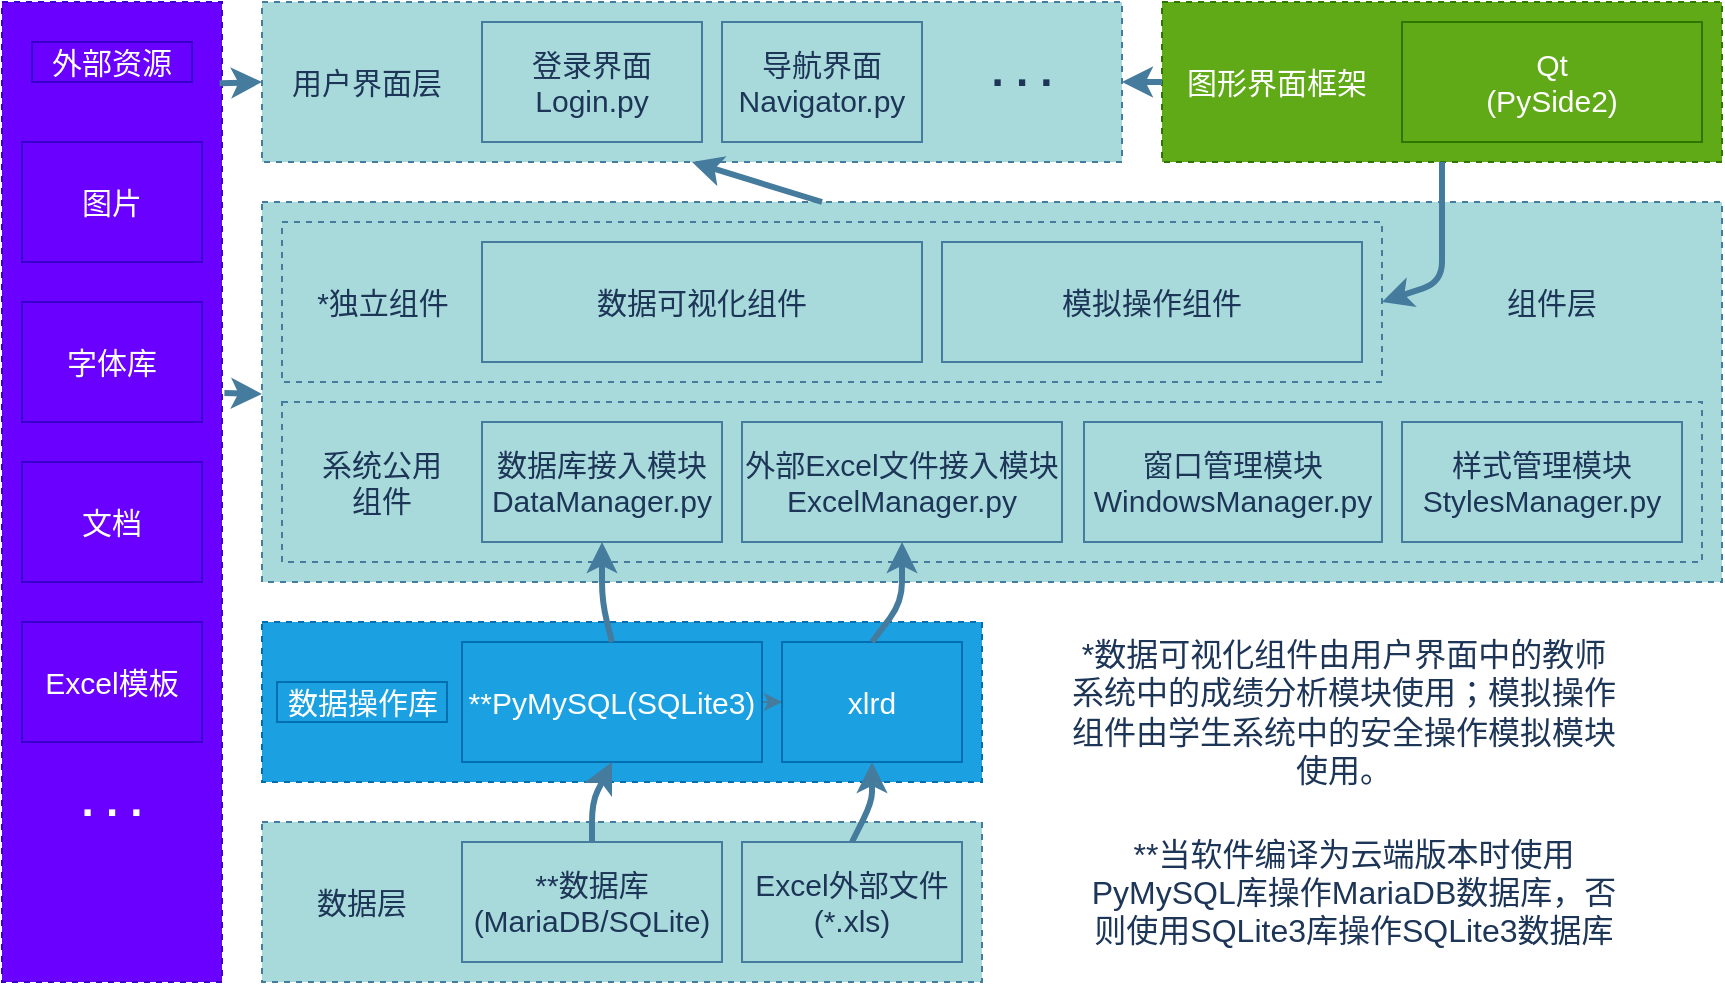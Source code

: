 <mxfile scale="2" border="0">
    <diagram id="xNXDlJ9wUZGHlSxagen_" name="Page-1">
        <mxGraphModel dx="1240" dy="5410" grid="1" gridSize="10" guides="1" tooltips="1" connect="1" arrows="1" fold="1" page="1" pageScale="1" pageWidth="3300" pageHeight="4681" background="#FFFFFF" math="0" shadow="0">
            <root>
                <mxCell id="0"/>
                <mxCell id="1" parent="0"/>
                <mxCell id="6" value="" style="rounded=0;whiteSpace=wrap;html=1;fontSize=15;dashed=1;fillColor=#A8DADC;strokeColor=#457B9D;fontColor=#1D3557;" vertex="1" parent="1">
                    <mxGeometry x="290" y="400" width="360" height="80" as="geometry"/>
                </mxCell>
                <mxCell id="3" value="&lt;font style=&quot;font-size: 15px&quot;&gt;**数据库(MariaDB/SQLite)&lt;/font&gt;" style="rounded=0;whiteSpace=wrap;html=1;fillColor=#A8DADC;strokeColor=#457B9D;fontColor=#1D3557;" vertex="1" parent="1">
                    <mxGeometry x="390" y="410" width="130" height="60" as="geometry"/>
                </mxCell>
                <mxCell id="4" value="Excel外部文件(*.xls)" style="rounded=0;whiteSpace=wrap;html=1;fontSize=15;fillColor=#A8DADC;strokeColor=#457B9D;fontColor=#1D3557;" vertex="1" parent="1">
                    <mxGeometry x="530" y="410" width="110" height="60" as="geometry"/>
                </mxCell>
                <mxCell id="7" value="数据层" style="text;html=1;strokeColor=none;fillColor=none;align=center;verticalAlign=middle;whiteSpace=wrap;rounded=0;dashed=1;fontSize=15;fontColor=#1D3557;" vertex="1" parent="1">
                    <mxGeometry x="300" y="430" width="80" height="20" as="geometry"/>
                </mxCell>
                <mxCell id="35" value="" style="rounded=0;whiteSpace=wrap;html=1;sketch=0;strokeColor=#006EAF;fillColor=#1ba1e2;fontSize=15;dashed=1;fontColor=#ffffff;" vertex="1" parent="1">
                    <mxGeometry x="290" y="300" width="360" height="80" as="geometry"/>
                </mxCell>
                <mxCell id="71" value="" style="edgeStyle=orthogonalEdgeStyle;curved=0;rounded=1;sketch=0;orthogonalLoop=1;jettySize=auto;html=1;strokeColor=#457B9D;fillColor=#A8DADC;fontSize=15;fontColor=#1D3557;" edge="1" parent="1" source="36" target="37">
                    <mxGeometry relative="1" as="geometry"/>
                </mxCell>
                <mxCell id="36" value="**PyMySQL(SQLite3)" style="rounded=0;whiteSpace=wrap;html=1;sketch=0;fontSize=15;fillColor=#1ba1e2;strokeColor=#006EAF;fontColor=#ffffff;" vertex="1" parent="1">
                    <mxGeometry x="390" y="310" width="150" height="60" as="geometry"/>
                </mxCell>
                <mxCell id="37" value="xlrd" style="rounded=0;whiteSpace=wrap;html=1;sketch=0;fontSize=15;fillColor=#1ba1e2;strokeColor=#006EAF;fontColor=#ffffff;" vertex="1" parent="1">
                    <mxGeometry x="550" y="310" width="90" height="60" as="geometry"/>
                </mxCell>
                <mxCell id="38" value="&lt;span style=&quot;font-size: 15px&quot;&gt;数据操作库&lt;/span&gt;" style="text;html=1;strokeColor=#006EAF;fillColor=#1ba1e2;align=center;verticalAlign=middle;whiteSpace=wrap;rounded=0;sketch=0;fontColor=#ffffff;" vertex="1" parent="1">
                    <mxGeometry x="297.5" y="330" width="85" height="20" as="geometry"/>
                </mxCell>
                <mxCell id="40" value="" style="endArrow=classic;html=1;strokeColor=#457B9D;fillColor=#A8DADC;fontColor=#1D3557;exitX=0.5;exitY=0;exitDx=0;exitDy=0;entryX=0.5;entryY=1;entryDx=0;entryDy=0;strokeWidth=3;" edge="1" parent="1" source="3" target="36">
                    <mxGeometry width="50" height="50" relative="1" as="geometry">
                        <mxPoint x="700" y="360" as="sourcePoint"/>
                        <mxPoint x="750" y="310" as="targetPoint"/>
                        <Array as="points">
                            <mxPoint x="455" y="390"/>
                        </Array>
                    </mxGeometry>
                </mxCell>
                <mxCell id="41" value="" style="endArrow=classic;html=1;strokeColor=#457B9D;fillColor=#A8DADC;fontColor=#1D3557;exitX=0.5;exitY=0;exitDx=0;exitDy=0;entryX=0.5;entryY=1;entryDx=0;entryDy=0;strokeWidth=3;" edge="1" parent="1" source="4" target="37">
                    <mxGeometry width="50" height="50" relative="1" as="geometry">
                        <mxPoint x="700" y="360" as="sourcePoint"/>
                        <mxPoint x="750" y="310" as="targetPoint"/>
                        <Array as="points">
                            <mxPoint x="595" y="390"/>
                        </Array>
                    </mxGeometry>
                </mxCell>
                <mxCell id="47" value="&lt;font style=&quot;font-size: 16px;&quot;&gt;**当软件编译为云端版本时使用PyMySQL库操作MariaDB数据库，否则使用SQLite3库操作SQLite3数据库&lt;/font&gt;" style="text;html=1;strokeColor=none;fillColor=none;align=center;verticalAlign=middle;whiteSpace=wrap;rounded=0;sketch=0;fontColor=#1D3557;fontSize=16;" vertex="1" parent="1">
                    <mxGeometry x="701" y="395" width="270" height="80" as="geometry"/>
                </mxCell>
                <mxCell id="48" value="" style="rounded=0;whiteSpace=wrap;html=1;sketch=0;strokeColor=#3700CC;fillColor=#6a00ff;fontColor=#ffffff;dashed=1;" vertex="1" parent="1">
                    <mxGeometry x="160" y="-10" width="110" height="490" as="geometry"/>
                </mxCell>
                <mxCell id="49" value="外部资源" style="text;html=1;strokeColor=#3700CC;fillColor=#6a00ff;align=center;verticalAlign=middle;whiteSpace=wrap;rounded=0;sketch=0;fontColor=#ffffff;fontSize=15;" vertex="1" parent="1">
                    <mxGeometry x="175" y="10" width="80" height="20" as="geometry"/>
                </mxCell>
                <mxCell id="50" value="图片" style="rounded=0;whiteSpace=wrap;html=1;sketch=0;strokeColor=#3700CC;fillColor=#6a00ff;fontSize=15;fontColor=#ffffff;" vertex="1" parent="1">
                    <mxGeometry x="170" y="60" width="90" height="60" as="geometry"/>
                </mxCell>
                <mxCell id="51" value="字体库" style="rounded=0;whiteSpace=wrap;html=1;sketch=0;strokeColor=#3700CC;fillColor=#6a00ff;fontSize=15;fontColor=#ffffff;" vertex="1" parent="1">
                    <mxGeometry x="170" y="140" width="90" height="60" as="geometry"/>
                </mxCell>
                <mxCell id="52" value="文档" style="rounded=0;whiteSpace=wrap;html=1;sketch=0;strokeColor=#3700CC;fillColor=#6a00ff;fontSize=15;fontColor=#ffffff;" vertex="1" parent="1">
                    <mxGeometry x="170" y="220" width="90" height="60" as="geometry"/>
                </mxCell>
                <mxCell id="53" value="Excel模板" style="rounded=0;whiteSpace=wrap;html=1;sketch=0;strokeColor=#3700CC;fillColor=#6a00ff;fontSize=15;fontColor=#ffffff;" vertex="1" parent="1">
                    <mxGeometry x="170" y="300" width="90" height="60" as="geometry"/>
                </mxCell>
                <mxCell id="55" value="&lt;b&gt;&lt;font style=&quot;font-size: 22px&quot;&gt;. . .&lt;/font&gt;&lt;/b&gt;" style="text;html=1;fillColor=#6a00ff;align=center;verticalAlign=middle;whiteSpace=wrap;rounded=0;sketch=0;fontSize=15;fontColor=#ffffff;" vertex="1" parent="1">
                    <mxGeometry x="190" y="380" width="50" height="20" as="geometry"/>
                </mxCell>
                <mxCell id="66" value="*数据可视化组件由用户界面中的教师系统中的成绩分析模块使用；模拟操作组件由学生系统中的安全操作模拟模块使用。" style="text;html=1;strokeColor=none;fillColor=none;align=center;verticalAlign=middle;whiteSpace=wrap;rounded=0;dashed=1;sketch=0;fontSize=16;fontColor=#1D3557;" vertex="1" parent="1">
                    <mxGeometry x="691" y="305" width="280" height="80" as="geometry"/>
                </mxCell>
                <mxCell id="67" value="" style="group" vertex="1" connectable="0" parent="1">
                    <mxGeometry x="290" y="-10" width="560" height="80" as="geometry"/>
                </mxCell>
                <mxCell id="18" value="" style="rounded=0;whiteSpace=wrap;html=1;fontSize=15;dashed=1;align=left;labelPosition=center;verticalLabelPosition=middle;verticalAlign=middle;fillColor=#A8DADC;strokeColor=#457B9D;fontColor=#1D3557;" vertex="1" parent="67">
                    <mxGeometry width="430" height="80" as="geometry"/>
                </mxCell>
                <mxCell id="19" value="用户界面层" style="text;html=1;strokeColor=none;fillColor=none;align=center;verticalAlign=middle;whiteSpace=wrap;rounded=0;dashed=1;fontSize=15;fontColor=#1D3557;" vertex="1" parent="67">
                    <mxGeometry x="5" y="25" width="95" height="30" as="geometry"/>
                </mxCell>
                <mxCell id="24" value="&lt;font style=&quot;font-size: 15px&quot;&gt;登录界面Login.py&lt;/font&gt;" style="rounded=0;whiteSpace=wrap;html=1;sketch=0;strokeColor=#457B9D;fillColor=#A8DADC;fontColor=#1D3557;" vertex="1" parent="67">
                    <mxGeometry x="110" y="10" width="110" height="60" as="geometry"/>
                </mxCell>
                <mxCell id="25" value="&lt;font style=&quot;font-size: 15px&quot;&gt;导航界面Navigator.py&lt;/font&gt;" style="rounded=0;whiteSpace=wrap;html=1;sketch=0;strokeColor=#457B9D;fillColor=#A8DADC;fontColor=#1D3557;" vertex="1" parent="67">
                    <mxGeometry x="230" y="10" width="100" height="60" as="geometry"/>
                </mxCell>
                <mxCell id="29" value="&lt;b&gt;&lt;font style=&quot;font-size: 22px&quot;&gt;. . .&lt;/font&gt;&lt;/b&gt;" style="text;html=1;strokeColor=none;fillColor=none;align=center;verticalAlign=middle;whiteSpace=wrap;rounded=0;sketch=0;fontSize=15;fontColor=#1D3557;" vertex="1" parent="67">
                    <mxGeometry x="340" y="25" width="80" height="20" as="geometry"/>
                </mxCell>
                <mxCell id="77" value="" style="group" vertex="1" connectable="0" parent="1">
                    <mxGeometry x="290" y="90" width="730" height="190" as="geometry"/>
                </mxCell>
                <mxCell id="73" value="" style="rounded=0;whiteSpace=wrap;html=1;dashed=1;sketch=0;strokeColor=#457B9D;fillColor=#A8DADC;fontSize=15;fontColor=#1D3557;" vertex="1" parent="77">
                    <mxGeometry width="730" height="190" as="geometry"/>
                </mxCell>
                <mxCell id="76" value="组件层" style="text;html=1;strokeColor=none;fillColor=none;align=center;verticalAlign=middle;whiteSpace=wrap;rounded=0;dashed=1;sketch=0;fontSize=15;fontColor=#1D3557;" vertex="1" parent="77">
                    <mxGeometry x="610" y="40" width="70" height="20" as="geometry"/>
                </mxCell>
                <mxCell id="15" value="" style="rounded=0;whiteSpace=wrap;html=1;fontSize=15;dashed=1;fillColor=#A8DADC;strokeColor=#457B9D;fontColor=#1D3557;" vertex="1" parent="77">
                    <mxGeometry x="10" y="100" width="710" height="80" as="geometry"/>
                </mxCell>
                <mxCell id="8" value="数据库接入模块DataManager.py" style="rounded=0;whiteSpace=wrap;html=1;fontSize=15;fillColor=#A8DADC;strokeColor=#457B9D;fontColor=#1D3557;" vertex="1" parent="77">
                    <mxGeometry x="110" y="110" width="120" height="60" as="geometry"/>
                </mxCell>
                <mxCell id="9" value="外部Excel文件接入模块ExcelManager.py" style="rounded=0;whiteSpace=wrap;html=1;fontSize=15;fillColor=#A8DADC;strokeColor=#457B9D;fontColor=#1D3557;" vertex="1" parent="77">
                    <mxGeometry x="240" y="110" width="160" height="60" as="geometry"/>
                </mxCell>
                <mxCell id="12" value="样式管理模块&lt;br&gt;StylesManager.py" style="rounded=0;whiteSpace=wrap;html=1;fontSize=15;fillColor=#A8DADC;strokeColor=#457B9D;fontColor=#1D3557;" vertex="1" parent="77">
                    <mxGeometry x="570" y="110" width="140" height="60" as="geometry"/>
                </mxCell>
                <mxCell id="14" value="窗口管理模块&lt;br&gt;WindowsManager.py" style="rounded=0;whiteSpace=wrap;html=1;fontSize=15;fillColor=#A8DADC;strokeColor=#457B9D;fontColor=#1D3557;" vertex="1" parent="77">
                    <mxGeometry x="411" y="110" width="149" height="60" as="geometry"/>
                </mxCell>
                <mxCell id="16" value="系统公用组件" style="text;html=1;strokeColor=none;fillColor=none;align=center;verticalAlign=middle;whiteSpace=wrap;rounded=0;dashed=1;fontSize=15;fontColor=#1D3557;" vertex="1" parent="77">
                    <mxGeometry x="25" y="130" width="70" height="20" as="geometry"/>
                </mxCell>
                <mxCell id="70" value="" style="group" vertex="1" connectable="0" parent="77">
                    <mxGeometry x="10" y="10" width="550" height="80" as="geometry"/>
                </mxCell>
                <mxCell id="58" value="" style="rounded=0;whiteSpace=wrap;html=1;dashed=1;sketch=0;strokeColor=#457B9D;fillColor=#A8DADC;fontSize=15;fontColor=#1D3557;" vertex="1" parent="70">
                    <mxGeometry width="550" height="80" as="geometry"/>
                </mxCell>
                <mxCell id="59" value="*独立组件" style="text;html=1;strokeColor=none;fillColor=none;align=center;verticalAlign=middle;whiteSpace=wrap;rounded=0;dashed=1;sketch=0;fontSize=15;fontColor=#1D3557;" vertex="1" parent="70">
                    <mxGeometry x="13.75" y="30" width="72.5" height="20" as="geometry"/>
                </mxCell>
                <mxCell id="60" value="&lt;span style=&quot;font-size: 15px&quot;&gt;数据可视化组件&lt;/span&gt;" style="rounded=0;whiteSpace=wrap;html=1;sketch=0;strokeColor=#457B9D;fillColor=#A8DADC;fontColor=#1D3557;" vertex="1" parent="70">
                    <mxGeometry x="100" y="10" width="220" height="60" as="geometry"/>
                </mxCell>
                <mxCell id="61" value="&lt;span style=&quot;font-size: 15px&quot;&gt;模拟操作组件&lt;/span&gt;" style="rounded=0;whiteSpace=wrap;html=1;sketch=0;strokeColor=#457B9D;fillColor=#A8DADC;fontColor=#1D3557;" vertex="1" parent="70">
                    <mxGeometry x="330" y="10" width="210" height="60" as="geometry"/>
                </mxCell>
                <mxCell id="30" value="" style="rounded=0;whiteSpace=wrap;html=1;sketch=0;fontSize=15;dashed=1;fillColor=#60a917;strokeColor=#2D7600;fontColor=#ffffff;" vertex="1" parent="1">
                    <mxGeometry x="740" y="-10" width="280" height="80" as="geometry"/>
                </mxCell>
                <mxCell id="32" value="图形界面框架" style="text;html=1;fillColor=#60a917;align=center;verticalAlign=middle;whiteSpace=wrap;rounded=0;dashed=1;sketch=0;fontSize=15;fontColor=#ffffff;" vertex="1" parent="1">
                    <mxGeometry x="750" y="20" width="95" height="20" as="geometry"/>
                </mxCell>
                <mxCell id="31" value="Qt&lt;br&gt;(PySide2)" style="rounded=0;whiteSpace=wrap;html=1;sketch=0;fillColor=#60a917;fontSize=15;strokeColor=#2D7600;fontColor=#ffffff;" vertex="1" parent="1">
                    <mxGeometry x="860" width="150" height="60" as="geometry"/>
                </mxCell>
                <mxCell id="80" value="" style="endArrow=classic;html=1;strokeColor=#457B9D;fillColor=#A8DADC;fontSize=15;fontColor=#1D3557;exitX=0.5;exitY=0;exitDx=0;exitDy=0;entryX=0.5;entryY=1;entryDx=0;entryDy=0;strokeWidth=3;" edge="1" parent="1" source="36" target="8">
                    <mxGeometry width="50" height="50" relative="1" as="geometry">
                        <mxPoint x="630" y="300" as="sourcePoint"/>
                        <mxPoint x="680" y="250" as="targetPoint"/>
                        <Array as="points">
                            <mxPoint x="460" y="290"/>
                        </Array>
                    </mxGeometry>
                </mxCell>
                <mxCell id="81" value="" style="endArrow=classic;html=1;strokeColor=#457B9D;fillColor=#A8DADC;fontSize=15;fontColor=#1D3557;exitX=0.5;exitY=0;exitDx=0;exitDy=0;entryX=0.5;entryY=1;entryDx=0;entryDy=0;strokeWidth=3;" edge="1" parent="1" source="37" target="9">
                    <mxGeometry width="50" height="50" relative="1" as="geometry">
                        <mxPoint x="630" y="300" as="sourcePoint"/>
                        <mxPoint x="680" y="250" as="targetPoint"/>
                        <Array as="points">
                            <mxPoint x="610" y="290"/>
                        </Array>
                    </mxGeometry>
                </mxCell>
                <mxCell id="82" value="" style="endArrow=classic;html=1;strokeColor=#457B9D;strokeWidth=3;fillColor=#A8DADC;fontSize=15;fontColor=#1D3557;entryX=1;entryY=0.5;entryDx=0;entryDy=0;exitX=0;exitY=0.5;exitDx=0;exitDy=0;" edge="1" parent="1" source="30" target="18">
                    <mxGeometry width="50" height="50" relative="1" as="geometry">
                        <mxPoint x="630" y="300" as="sourcePoint"/>
                        <mxPoint x="680" y="250" as="targetPoint"/>
                    </mxGeometry>
                </mxCell>
                <mxCell id="84" value="" style="endArrow=classic;html=1;strokeColor=#457B9D;strokeWidth=3;fillColor=#A8DADC;fontSize=15;fontColor=#1D3557;entryX=1;entryY=0.5;entryDx=0;entryDy=0;exitX=0.5;exitY=1;exitDx=0;exitDy=0;" edge="1" parent="1" source="30" target="58">
                    <mxGeometry width="50" height="50" relative="1" as="geometry">
                        <mxPoint x="630" y="300" as="sourcePoint"/>
                        <mxPoint x="680" y="250" as="targetPoint"/>
                        <Array as="points">
                            <mxPoint x="880" y="130"/>
                        </Array>
                    </mxGeometry>
                </mxCell>
                <mxCell id="85" value="" style="endArrow=classic;html=1;strokeColor=#457B9D;strokeWidth=3;fillColor=#A8DADC;fontSize=15;fontColor=#1D3557;entryX=0.5;entryY=1;entryDx=0;entryDy=0;" edge="1" parent="1" target="18">
                    <mxGeometry width="50" height="50" relative="1" as="geometry">
                        <mxPoint x="570" y="90" as="sourcePoint"/>
                        <mxPoint x="680" y="250" as="targetPoint"/>
                        <Array as="points">
                            <mxPoint x="570" y="90"/>
                        </Array>
                    </mxGeometry>
                </mxCell>
                <mxCell id="87" value="" style="endArrow=classic;html=1;strokeColor=#457B9D;strokeWidth=3;fillColor=#A8DADC;fontSize=15;fontColor=#1D3557;exitX=0.989;exitY=0.083;exitDx=0;exitDy=0;exitPerimeter=0;entryX=0;entryY=0.5;entryDx=0;entryDy=0;" edge="1" parent="1" source="48" target="18">
                    <mxGeometry width="50" height="50" relative="1" as="geometry">
                        <mxPoint x="630" y="300" as="sourcePoint"/>
                        <mxPoint x="680" y="250" as="targetPoint"/>
                    </mxGeometry>
                </mxCell>
                <mxCell id="89" value="" style="endArrow=classic;html=1;strokeColor=#457B9D;strokeWidth=3;fillColor=#A8DADC;fontSize=15;fontColor=#1D3557;exitX=1.011;exitY=0.399;exitDx=0;exitDy=0;exitPerimeter=0;" edge="1" parent="1" source="48">
                    <mxGeometry width="50" height="50" relative="1" as="geometry">
                        <mxPoint x="630" y="300" as="sourcePoint"/>
                        <mxPoint x="290" y="186" as="targetPoint"/>
                    </mxGeometry>
                </mxCell>
            </root>
        </mxGraphModel>
    </diagram>
</mxfile>